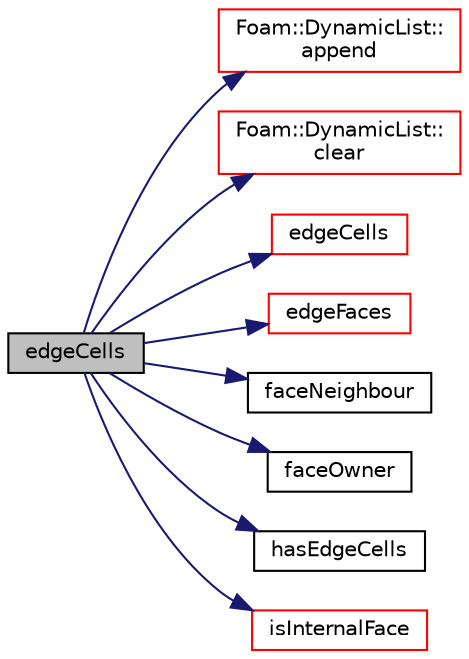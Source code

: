 digraph "edgeCells"
{
  bgcolor="transparent";
  edge [fontname="Helvetica",fontsize="10",labelfontname="Helvetica",labelfontsize="10"];
  node [fontname="Helvetica",fontsize="10",shape=record];
  rankdir="LR";
  Node1 [label="edgeCells",height=0.2,width=0.4,color="black", fillcolor="grey75", style="filled", fontcolor="black"];
  Node1 -> Node2 [color="midnightblue",fontsize="10",style="solid",fontname="Helvetica"];
  Node2 [label="Foam::DynamicList::\lappend",height=0.2,width=0.4,color="red",URL="$a00608.html#a7b67b42af715604376ad63a681dee6d8",tooltip="Append an element at the end of the list. "];
  Node1 -> Node3 [color="midnightblue",fontsize="10",style="solid",fontname="Helvetica"];
  Node3 [label="Foam::DynamicList::\lclear",height=0.2,width=0.4,color="red",URL="$a00608.html#ac8bb3912a3ce86b15842e79d0b421204",tooltip="Clear the addressed list, i.e. set the size to zero. "];
  Node1 -> Node4 [color="midnightblue",fontsize="10",style="solid",fontname="Helvetica"];
  Node4 [label="edgeCells",height=0.2,width=0.4,color="red",URL="$a02013.html#ace31b3054f7cff27298f5b79359efe2e"];
  Node1 -> Node5 [color="midnightblue",fontsize="10",style="solid",fontname="Helvetica"];
  Node5 [label="edgeFaces",height=0.2,width=0.4,color="red",URL="$a02013.html#ab456054a1e7e1a07261799f50167916f"];
  Node1 -> Node6 [color="midnightblue",fontsize="10",style="solid",fontname="Helvetica"];
  Node6 [label="faceNeighbour",height=0.2,width=0.4,color="black",URL="$a02013.html#a94bff1131437464a5ba9fe4eac993929",tooltip="Face face-neighbour addressing. "];
  Node1 -> Node7 [color="midnightblue",fontsize="10",style="solid",fontname="Helvetica"];
  Node7 [label="faceOwner",height=0.2,width=0.4,color="black",URL="$a02013.html#a5fdc04c8f8b8f1535efda40674fd13fa",tooltip="Face face-owner addresing. "];
  Node1 -> Node8 [color="midnightblue",fontsize="10",style="solid",fontname="Helvetica"];
  Node8 [label="hasEdgeCells",height=0.2,width=0.4,color="black",URL="$a02013.html#a171c07fc23d11998b557d37aa3f59bc3"];
  Node1 -> Node9 [color="midnightblue",fontsize="10",style="solid",fontname="Helvetica"];
  Node9 [label="isInternalFace",height=0.2,width=0.4,color="red",URL="$a02013.html#a836bb7ec097736e6d0c7903e486776a8",tooltip="Return true if given face label is internal to the mesh. "];
}
